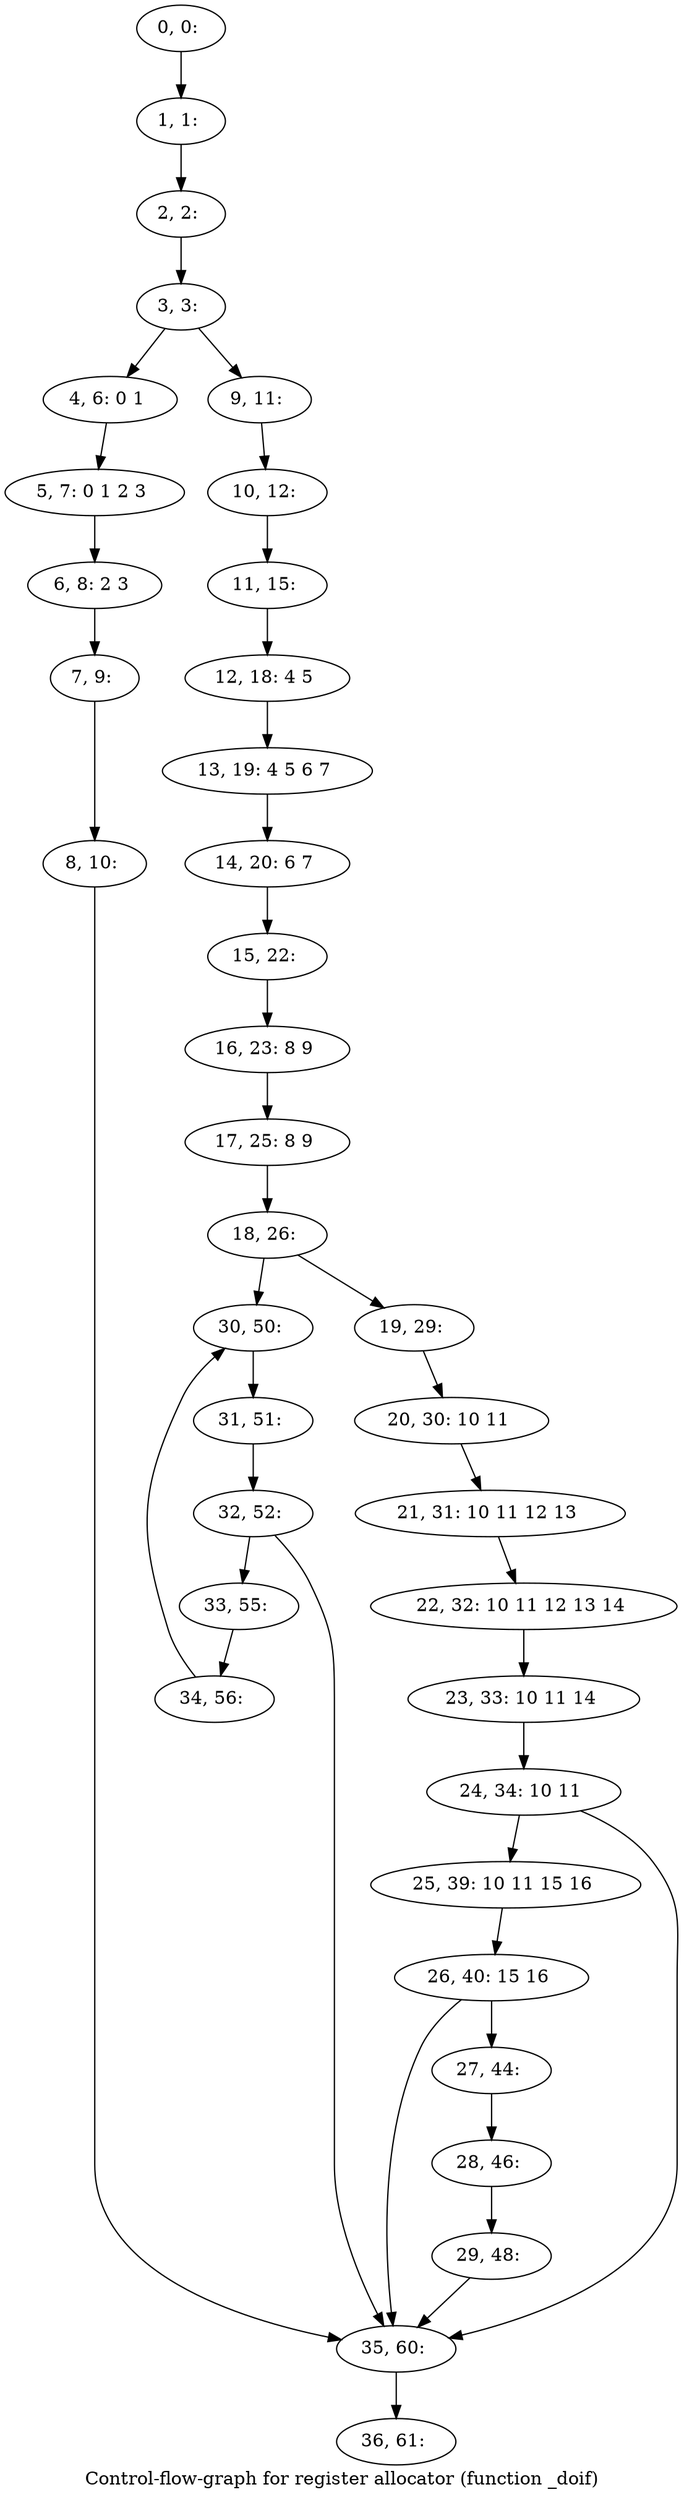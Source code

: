 digraph G {
graph [label="Control-flow-graph for register allocator (function _doif)"]
0[label="0, 0: "];
1[label="1, 1: "];
2[label="2, 2: "];
3[label="3, 3: "];
4[label="4, 6: 0 1 "];
5[label="5, 7: 0 1 2 3 "];
6[label="6, 8: 2 3 "];
7[label="7, 9: "];
8[label="8, 10: "];
9[label="9, 11: "];
10[label="10, 12: "];
11[label="11, 15: "];
12[label="12, 18: 4 5 "];
13[label="13, 19: 4 5 6 7 "];
14[label="14, 20: 6 7 "];
15[label="15, 22: "];
16[label="16, 23: 8 9 "];
17[label="17, 25: 8 9 "];
18[label="18, 26: "];
19[label="19, 29: "];
20[label="20, 30: 10 11 "];
21[label="21, 31: 10 11 12 13 "];
22[label="22, 32: 10 11 12 13 14 "];
23[label="23, 33: 10 11 14 "];
24[label="24, 34: 10 11 "];
25[label="25, 39: 10 11 15 16 "];
26[label="26, 40: 15 16 "];
27[label="27, 44: "];
28[label="28, 46: "];
29[label="29, 48: "];
30[label="30, 50: "];
31[label="31, 51: "];
32[label="32, 52: "];
33[label="33, 55: "];
34[label="34, 56: "];
35[label="35, 60: "];
36[label="36, 61: "];
0->1 ;
1->2 ;
2->3 ;
3->4 ;
3->9 ;
4->5 ;
5->6 ;
6->7 ;
7->8 ;
8->35 ;
9->10 ;
10->11 ;
11->12 ;
12->13 ;
13->14 ;
14->15 ;
15->16 ;
16->17 ;
17->18 ;
18->19 ;
18->30 ;
19->20 ;
20->21 ;
21->22 ;
22->23 ;
23->24 ;
24->25 ;
24->35 ;
25->26 ;
26->27 ;
26->35 ;
27->28 ;
28->29 ;
29->35 ;
30->31 ;
31->32 ;
32->33 ;
32->35 ;
33->34 ;
34->30 ;
35->36 ;
}
